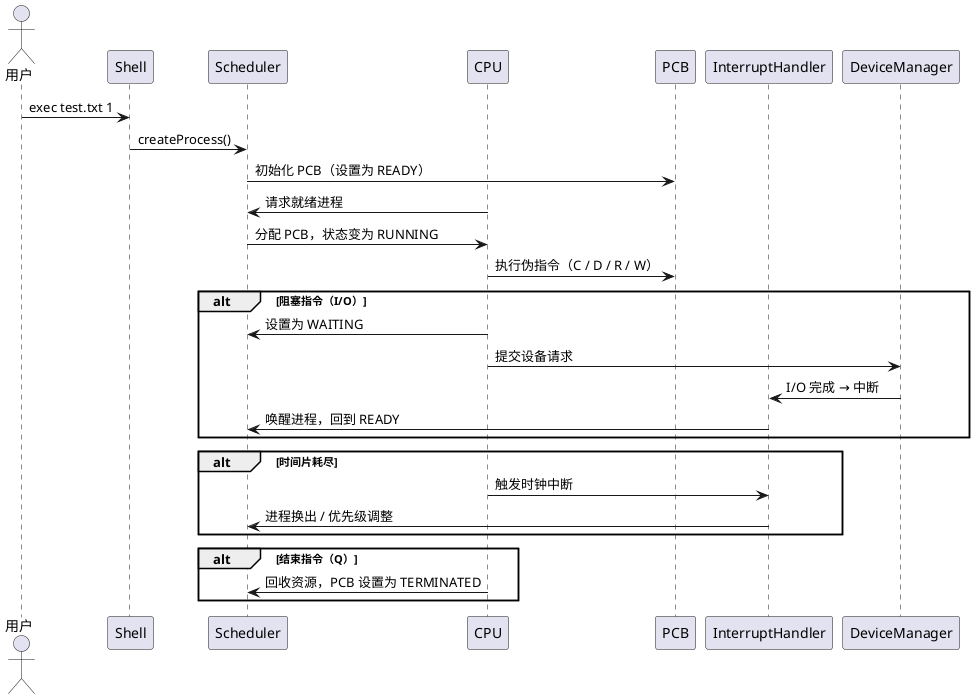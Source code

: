 @startuml
actor 用户
participant Shell
participant Scheduler
participant CPU
participant PCB
participant InterruptHandler
participant DeviceManager

用户 -> Shell : exec test.txt 1
Shell -> Scheduler : createProcess()
Scheduler -> PCB : 初始化 PCB（设置为 READY）
CPU -> Scheduler : 请求就绪进程
Scheduler -> CPU : 分配 PCB，状态变为 RUNNING
CPU -> PCB : 执行伪指令（C / D / R / W）

alt 阻塞指令（I/O）
  CPU -> Scheduler : 设置为 WAITING
  CPU -> DeviceManager : 提交设备请求
  DeviceManager -> InterruptHandler : I/O 完成 → 中断
  InterruptHandler -> Scheduler : 唤醒进程，回到 READY
end

alt 时间片耗尽
  CPU -> InterruptHandler : 触发时钟中断
  InterruptHandler -> Scheduler : 进程换出 / 优先级调整
end

alt 结束指令（Q）
  CPU -> Scheduler : 回收资源，PCB 设置为 TERMINATED
end
@enduml
